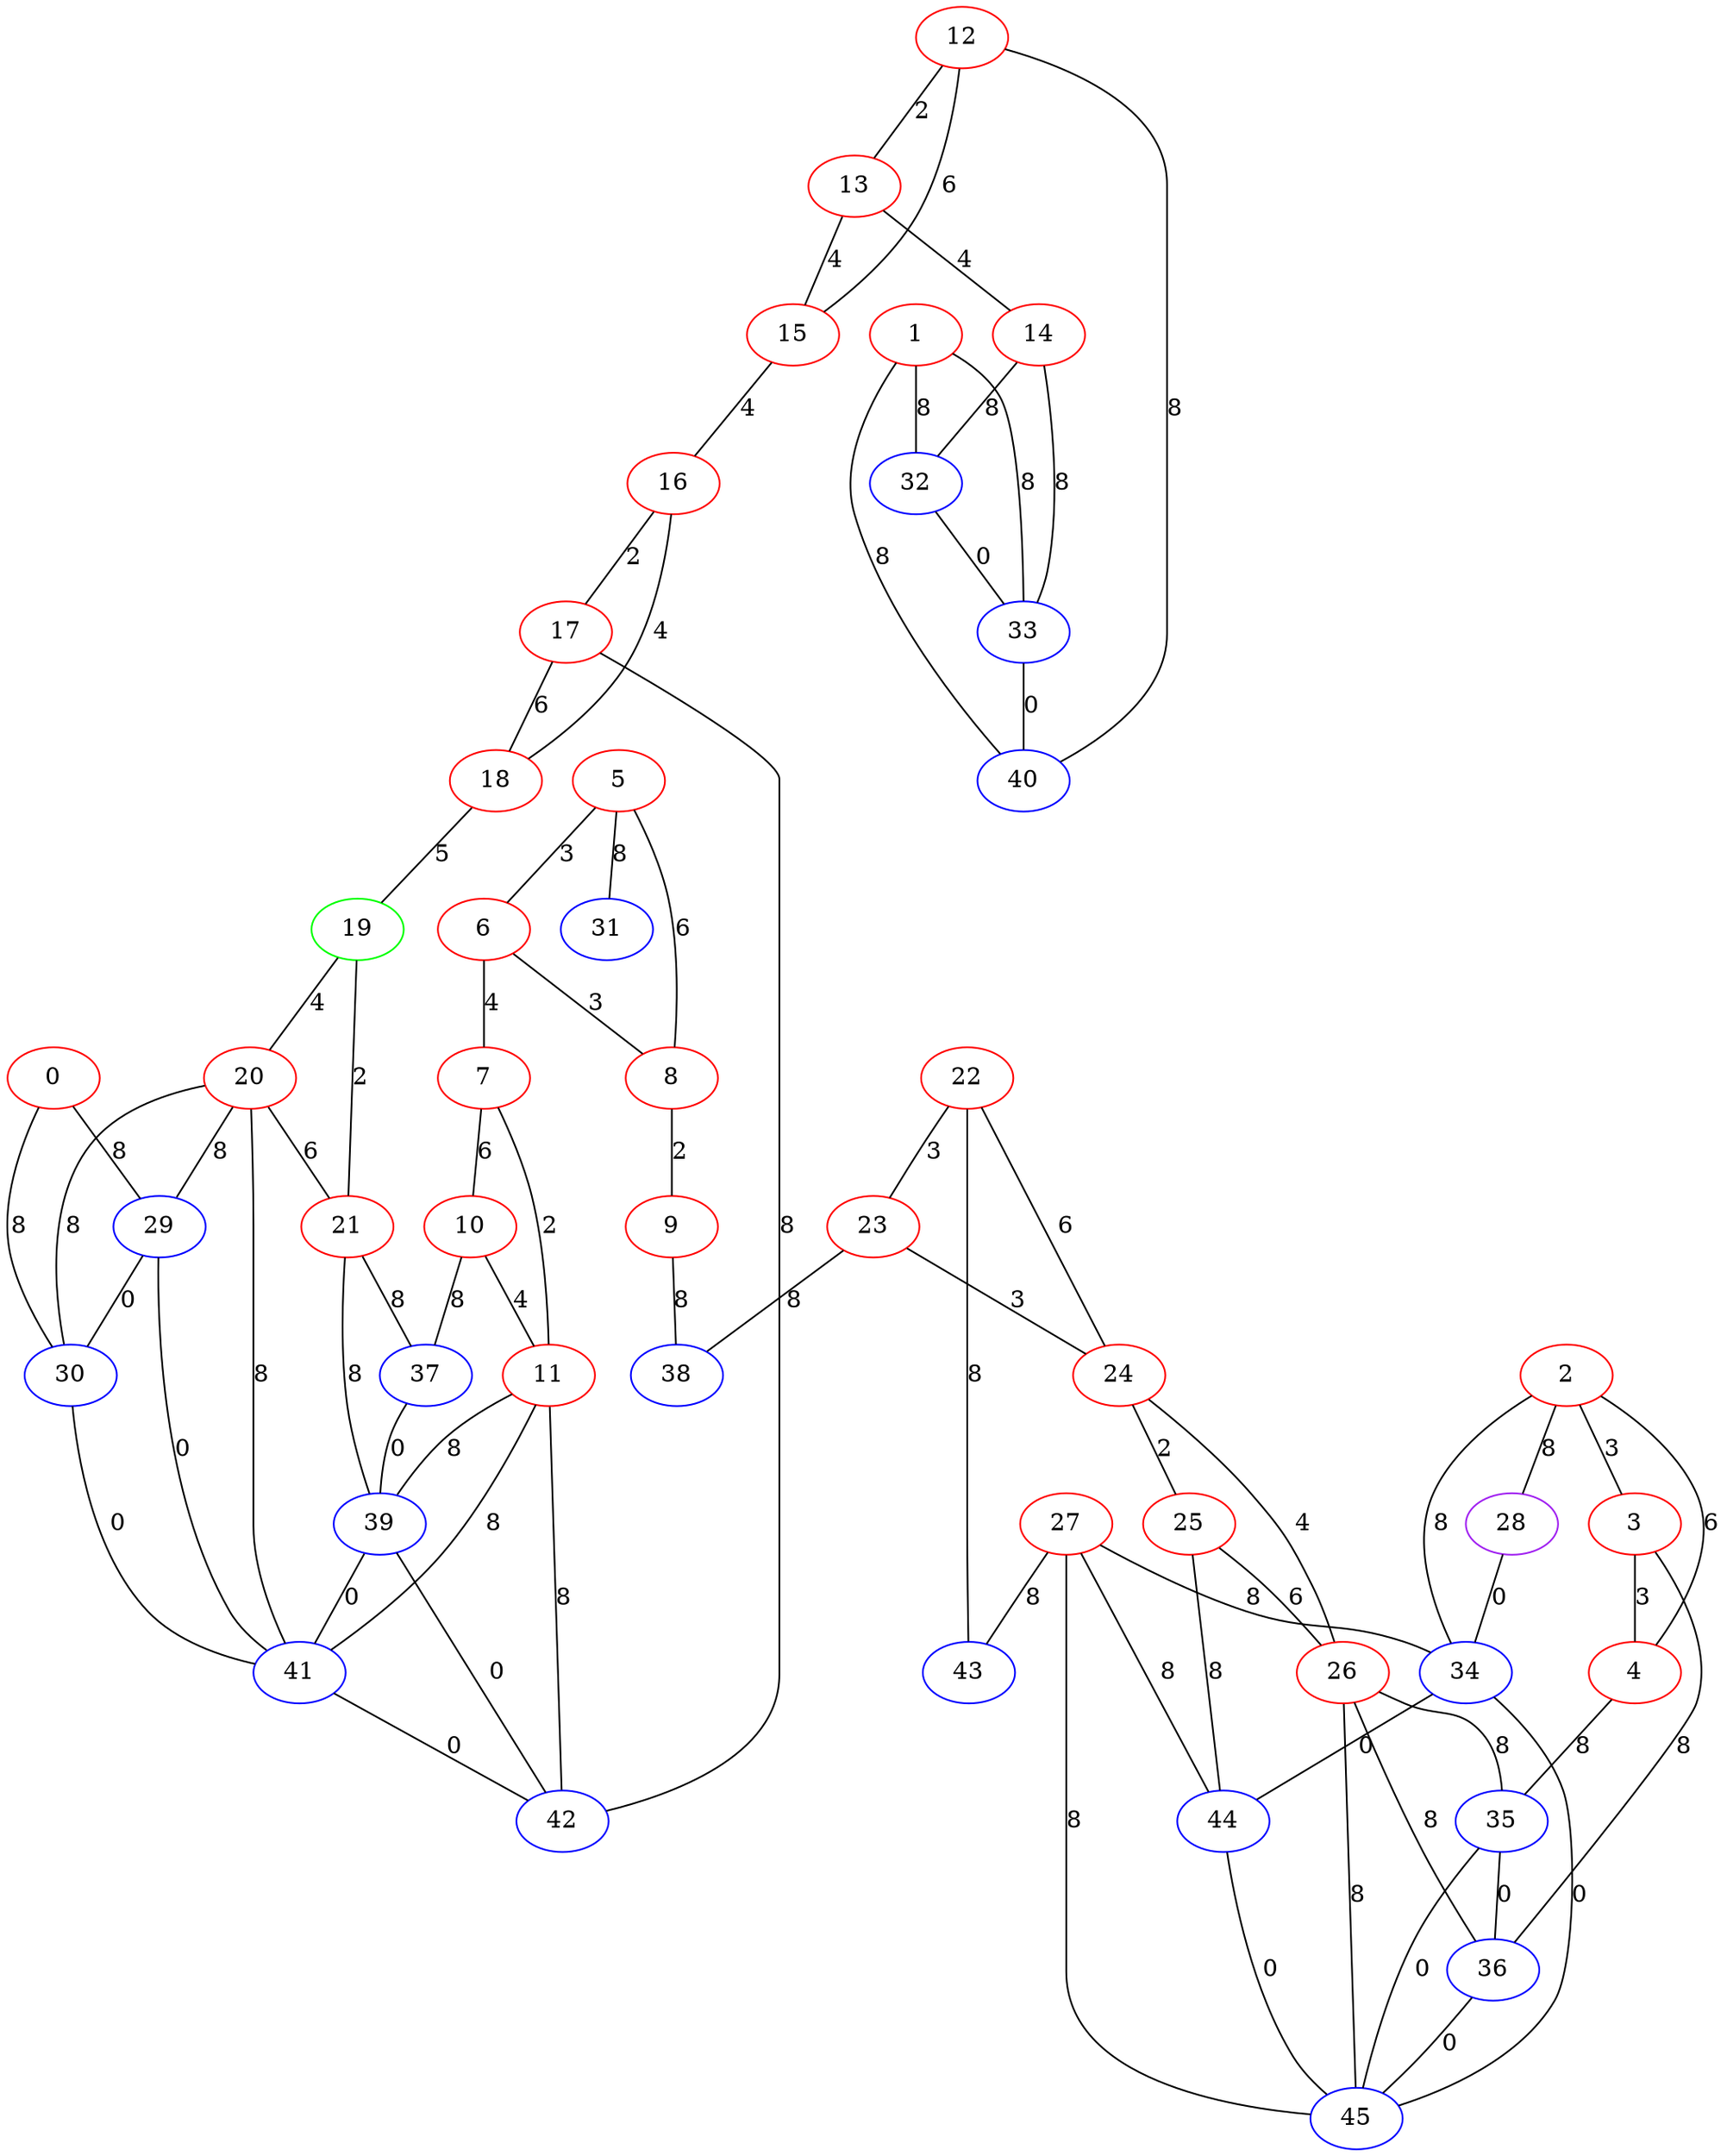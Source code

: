 graph "" {
0 [color=red, weight=1];
1 [color=red, weight=1];
2 [color=red, weight=1];
3 [color=red, weight=1];
4 [color=red, weight=1];
5 [color=red, weight=1];
6 [color=red, weight=1];
7 [color=red, weight=1];
8 [color=red, weight=1];
9 [color=red, weight=1];
10 [color=red, weight=1];
11 [color=red, weight=1];
12 [color=red, weight=1];
13 [color=red, weight=1];
14 [color=red, weight=1];
15 [color=red, weight=1];
16 [color=red, weight=1];
17 [color=red, weight=1];
18 [color=red, weight=1];
19 [color=green, weight=2];
20 [color=red, weight=1];
21 [color=red, weight=1];
22 [color=red, weight=1];
23 [color=red, weight=1];
24 [color=red, weight=1];
25 [color=red, weight=1];
26 [color=red, weight=1];
27 [color=red, weight=1];
28 [color=purple, weight=4];
29 [color=blue, weight=3];
30 [color=blue, weight=3];
31 [color=blue, weight=3];
32 [color=blue, weight=3];
33 [color=blue, weight=3];
34 [color=blue, weight=3];
35 [color=blue, weight=3];
36 [color=blue, weight=3];
37 [color=blue, weight=3];
38 [color=blue, weight=3];
39 [color=blue, weight=3];
40 [color=blue, weight=3];
41 [color=blue, weight=3];
42 [color=blue, weight=3];
43 [color=blue, weight=3];
44 [color=blue, weight=3];
45 [color=blue, weight=3];
0 -- 29  [key=0, label=8];
0 -- 30  [key=0, label=8];
1 -- 40  [key=0, label=8];
1 -- 33  [key=0, label=8];
1 -- 32  [key=0, label=8];
2 -- 28  [key=0, label=8];
2 -- 34  [key=0, label=8];
2 -- 3  [key=0, label=3];
2 -- 4  [key=0, label=6];
3 -- 36  [key=0, label=8];
3 -- 4  [key=0, label=3];
4 -- 35  [key=0, label=8];
5 -- 8  [key=0, label=6];
5 -- 6  [key=0, label=3];
5 -- 31  [key=0, label=8];
6 -- 8  [key=0, label=3];
6 -- 7  [key=0, label=4];
7 -- 10  [key=0, label=6];
7 -- 11  [key=0, label=2];
8 -- 9  [key=0, label=2];
9 -- 38  [key=0, label=8];
10 -- 11  [key=0, label=4];
10 -- 37  [key=0, label=8];
11 -- 41  [key=0, label=8];
11 -- 39  [key=0, label=8];
11 -- 42  [key=0, label=8];
12 -- 40  [key=0, label=8];
12 -- 13  [key=0, label=2];
12 -- 15  [key=0, label=6];
13 -- 14  [key=0, label=4];
13 -- 15  [key=0, label=4];
14 -- 32  [key=0, label=8];
14 -- 33  [key=0, label=8];
15 -- 16  [key=0, label=4];
16 -- 17  [key=0, label=2];
16 -- 18  [key=0, label=4];
17 -- 18  [key=0, label=6];
17 -- 42  [key=0, label=8];
18 -- 19  [key=0, label=5];
19 -- 20  [key=0, label=4];
19 -- 21  [key=0, label=2];
20 -- 41  [key=0, label=8];
20 -- 21  [key=0, label=6];
20 -- 30  [key=0, label=8];
20 -- 29  [key=0, label=8];
21 -- 37  [key=0, label=8];
21 -- 39  [key=0, label=8];
22 -- 24  [key=0, label=6];
22 -- 43  [key=0, label=8];
22 -- 23  [key=0, label=3];
23 -- 24  [key=0, label=3];
23 -- 38  [key=0, label=8];
24 -- 25  [key=0, label=2];
24 -- 26  [key=0, label=4];
25 -- 26  [key=0, label=6];
25 -- 44  [key=0, label=8];
26 -- 35  [key=0, label=8];
26 -- 36  [key=0, label=8];
26 -- 45  [key=0, label=8];
27 -- 34  [key=0, label=8];
27 -- 43  [key=0, label=8];
27 -- 44  [key=0, label=8];
27 -- 45  [key=0, label=8];
28 -- 34  [key=0, label=0];
29 -- 41  [key=0, label=0];
29 -- 30  [key=0, label=0];
30 -- 41  [key=0, label=0];
32 -- 33  [key=0, label=0];
33 -- 40  [key=0, label=0];
34 -- 44  [key=0, label=0];
34 -- 45  [key=0, label=0];
35 -- 36  [key=0, label=0];
35 -- 45  [key=0, label=0];
36 -- 45  [key=0, label=0];
37 -- 39  [key=0, label=0];
39 -- 41  [key=0, label=0];
39 -- 42  [key=0, label=0];
41 -- 42  [key=0, label=0];
44 -- 45  [key=0, label=0];
}
